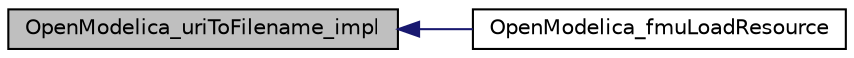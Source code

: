 digraph "OpenModelica_uriToFilename_impl"
{
  edge [fontname="Helvetica",fontsize="10",labelfontname="Helvetica",labelfontsize="10"];
  node [fontname="Helvetica",fontsize="10",shape=record];
  rankdir="LR";
  Node18 [label="OpenModelica_uriToFilename_impl",height=0.2,width=0.4,color="black", fillcolor="grey75", style="filled", fontcolor="black"];
  Node18 -> Node19 [dir="back",color="midnightblue",fontsize="10",style="solid",fontname="Helvetica"];
  Node19 [label="OpenModelica_fmuLoadResource",height=0.2,width=0.4,color="black", fillcolor="white", style="filled",URL="$db/d6c/omc__simulation__util_8h.html#a54a9a1485a289afa183f876dba376e74"];
}
